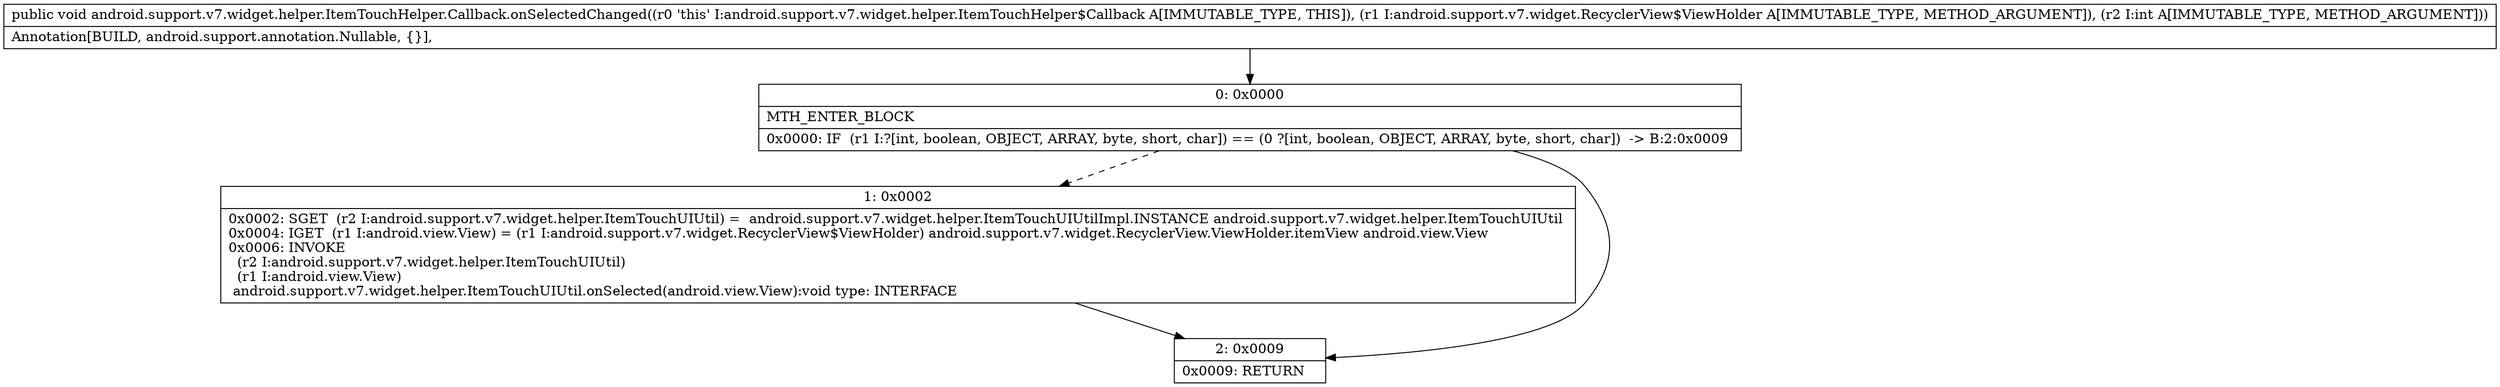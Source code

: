 digraph "CFG forandroid.support.v7.widget.helper.ItemTouchHelper.Callback.onSelectedChanged(Landroid\/support\/v7\/widget\/RecyclerView$ViewHolder;I)V" {
Node_0 [shape=record,label="{0\:\ 0x0000|MTH_ENTER_BLOCK\l|0x0000: IF  (r1 I:?[int, boolean, OBJECT, ARRAY, byte, short, char]) == (0 ?[int, boolean, OBJECT, ARRAY, byte, short, char])  \-\> B:2:0x0009 \l}"];
Node_1 [shape=record,label="{1\:\ 0x0002|0x0002: SGET  (r2 I:android.support.v7.widget.helper.ItemTouchUIUtil) =  android.support.v7.widget.helper.ItemTouchUIUtilImpl.INSTANCE android.support.v7.widget.helper.ItemTouchUIUtil \l0x0004: IGET  (r1 I:android.view.View) = (r1 I:android.support.v7.widget.RecyclerView$ViewHolder) android.support.v7.widget.RecyclerView.ViewHolder.itemView android.view.View \l0x0006: INVOKE  \l  (r2 I:android.support.v7.widget.helper.ItemTouchUIUtil)\l  (r1 I:android.view.View)\l android.support.v7.widget.helper.ItemTouchUIUtil.onSelected(android.view.View):void type: INTERFACE \l}"];
Node_2 [shape=record,label="{2\:\ 0x0009|0x0009: RETURN   \l}"];
MethodNode[shape=record,label="{public void android.support.v7.widget.helper.ItemTouchHelper.Callback.onSelectedChanged((r0 'this' I:android.support.v7.widget.helper.ItemTouchHelper$Callback A[IMMUTABLE_TYPE, THIS]), (r1 I:android.support.v7.widget.RecyclerView$ViewHolder A[IMMUTABLE_TYPE, METHOD_ARGUMENT]), (r2 I:int A[IMMUTABLE_TYPE, METHOD_ARGUMENT]))  | Annotation[BUILD, android.support.annotation.Nullable, \{\}], \l}"];
MethodNode -> Node_0;
Node_0 -> Node_1[style=dashed];
Node_0 -> Node_2;
Node_1 -> Node_2;
}

